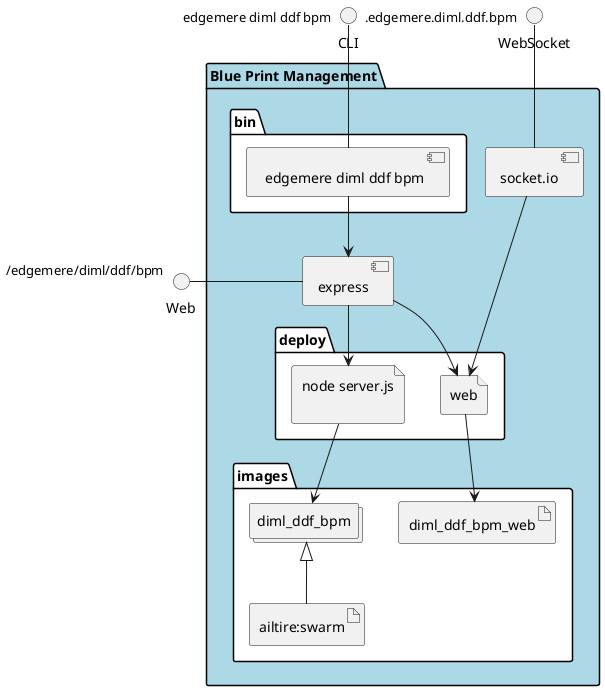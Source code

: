 @startuml
  interface CLI
  interface Web
  interface WebSocket
package "Blue Print Management" #lightblue {
  component express as REST
  component socket.io as socket
  folder bin #ffffff {
    component " edgemere diml ddf bpm" as binName
  }
  binName --> REST

  folder deploy #ffffff {
      file "node server.js\n" as diml_ddf_bpm_container
      REST --> diml_ddf_bpm_container

  
    file "web" as web_container
    REST --> web_container
    socket ---> web_container
  
  }
  folder images #ffffff {
    collections "diml_ddf_bpm" as diml_ddf_bpmimage
    artifact "ailtire:swarm" as ailtireswarm
    diml_ddf_bpmimage <|-- ailtireswarm
    diml_ddf_bpm_container --> diml_ddf_bpmimage

  
      artifact "diml_ddf_bpm_web" as diml_ddf_bpm_web
      web_container --> diml_ddf_bpm_web
    
  }
}
CLI " edgemere diml ddf bpm" -- binName
Web "/edgemere/diml/ddf/bpm" - REST
WebSocket ".edgemere.diml.ddf.bpm" -- socket

@enduml
